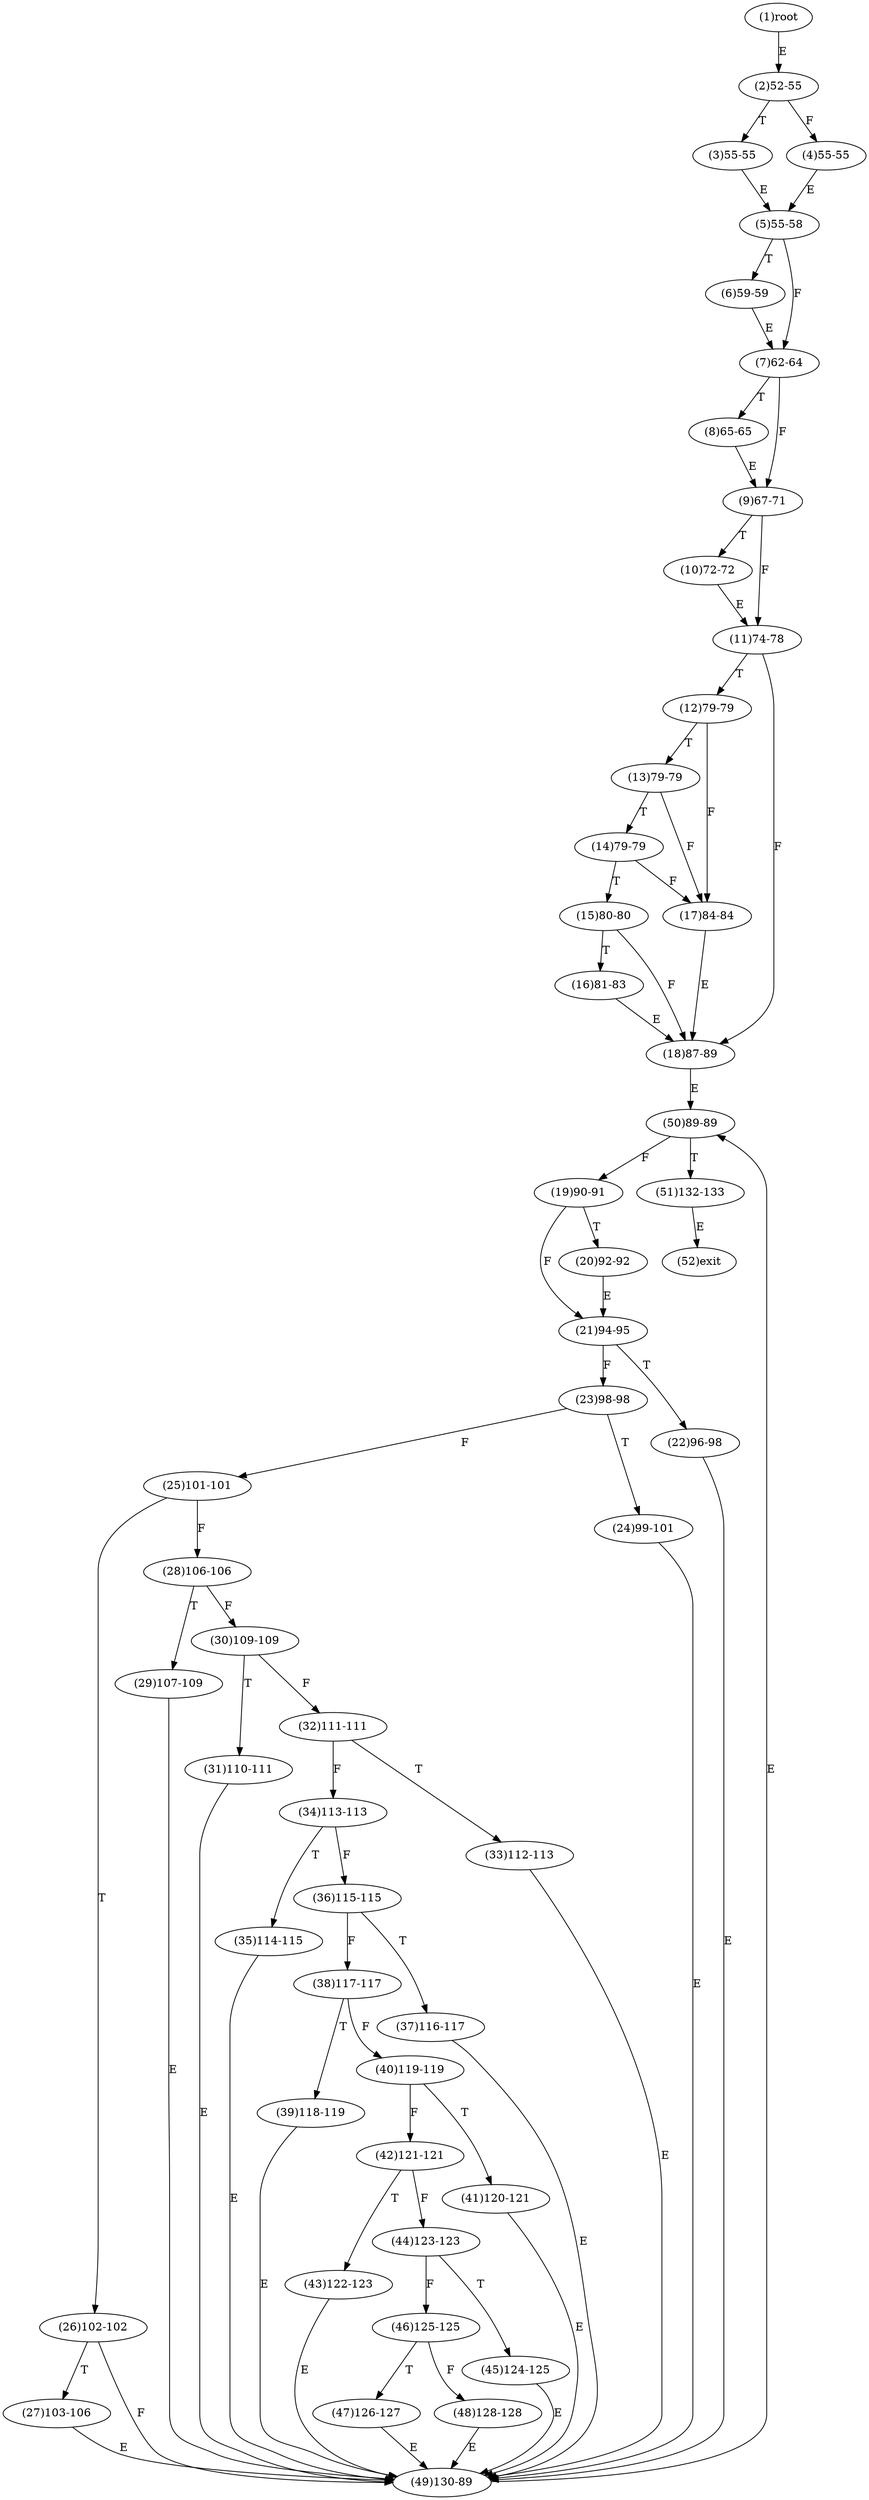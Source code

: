 digraph "" { 
1[ label="(1)root"];
2[ label="(2)52-55"];
3[ label="(3)55-55"];
4[ label="(4)55-55"];
5[ label="(5)55-58"];
6[ label="(6)59-59"];
7[ label="(7)62-64"];
8[ label="(8)65-65"];
9[ label="(9)67-71"];
10[ label="(10)72-72"];
11[ label="(11)74-78"];
12[ label="(12)79-79"];
13[ label="(13)79-79"];
14[ label="(14)79-79"];
15[ label="(15)80-80"];
17[ label="(17)84-84"];
16[ label="(16)81-83"];
19[ label="(19)90-91"];
18[ label="(18)87-89"];
21[ label="(21)94-95"];
20[ label="(20)92-92"];
23[ label="(23)98-98"];
22[ label="(22)96-98"];
25[ label="(25)101-101"];
24[ label="(24)99-101"];
27[ label="(27)103-106"];
26[ label="(26)102-102"];
29[ label="(29)107-109"];
28[ label="(28)106-106"];
31[ label="(31)110-111"];
30[ label="(30)109-109"];
34[ label="(34)113-113"];
35[ label="(35)114-115"];
32[ label="(32)111-111"];
33[ label="(33)112-113"];
38[ label="(38)117-117"];
39[ label="(39)118-119"];
36[ label="(36)115-115"];
37[ label="(37)116-117"];
42[ label="(42)121-121"];
43[ label="(43)122-123"];
40[ label="(40)119-119"];
41[ label="(41)120-121"];
46[ label="(46)125-125"];
47[ label="(47)126-127"];
44[ label="(44)123-123"];
45[ label="(45)124-125"];
51[ label="(51)132-133"];
50[ label="(50)89-89"];
49[ label="(49)130-89"];
48[ label="(48)128-128"];
52[ label="(52)exit"];
1->2[ label="E"];
2->4[ label="F"];
2->3[ label="T"];
3->5[ label="E"];
4->5[ label="E"];
5->7[ label="F"];
5->6[ label="T"];
6->7[ label="E"];
7->9[ label="F"];
7->8[ label="T"];
8->9[ label="E"];
9->11[ label="F"];
9->10[ label="T"];
10->11[ label="E"];
11->18[ label="F"];
11->12[ label="T"];
12->17[ label="F"];
12->13[ label="T"];
13->17[ label="F"];
13->14[ label="T"];
14->17[ label="F"];
14->15[ label="T"];
15->18[ label="F"];
15->16[ label="T"];
16->18[ label="E"];
17->18[ label="E"];
18->50[ label="E"];
19->21[ label="F"];
19->20[ label="T"];
20->21[ label="E"];
21->23[ label="F"];
21->22[ label="T"];
22->49[ label="E"];
23->25[ label="F"];
23->24[ label="T"];
24->49[ label="E"];
25->28[ label="F"];
25->26[ label="T"];
26->49[ label="F"];
26->27[ label="T"];
27->49[ label="E"];
28->30[ label="F"];
28->29[ label="T"];
29->49[ label="E"];
30->32[ label="F"];
30->31[ label="T"];
31->49[ label="E"];
32->34[ label="F"];
32->33[ label="T"];
33->49[ label="E"];
34->36[ label="F"];
34->35[ label="T"];
35->49[ label="E"];
36->38[ label="F"];
36->37[ label="T"];
37->49[ label="E"];
38->40[ label="F"];
38->39[ label="T"];
39->49[ label="E"];
40->42[ label="F"];
40->41[ label="T"];
41->49[ label="E"];
42->44[ label="F"];
42->43[ label="T"];
43->49[ label="E"];
44->46[ label="F"];
44->45[ label="T"];
45->49[ label="E"];
46->48[ label="F"];
46->47[ label="T"];
47->49[ label="E"];
48->49[ label="E"];
49->50[ label="E"];
50->19[ label="F"];
50->51[ label="T"];
51->52[ label="E"];
}